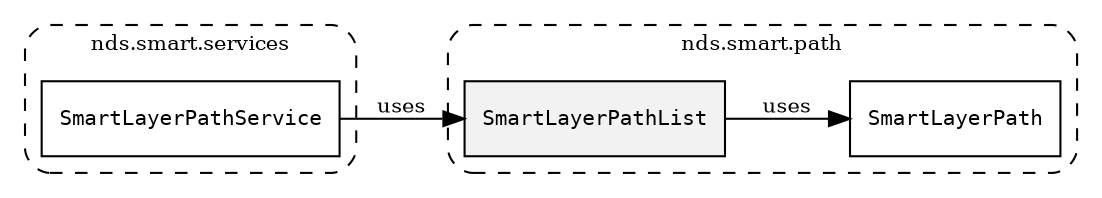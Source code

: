 /**
 * This dot file creates symbol collaboration diagram for SmartLayerPathList.
 */
digraph ZSERIO
{
    node [shape=box, fontsize=10];
    rankdir="LR";
    fontsize=10;
    tooltip="SmartLayerPathList collaboration diagram";

    subgraph "cluster_nds.smart.path"
    {
        style="dashed, rounded";
        label="nds.smart.path";
        tooltip="Package nds.smart.path";
        href="../../../content/packages/nds.smart.path.html#Package-nds-smart-path";
        target="_parent";

        "SmartLayerPathList" [style="filled", fillcolor="#0000000D", target="_parent", label=<<font face="monospace"><table align="center" border="0" cellspacing="0" cellpadding="0"><tr><td href="../../../content/packages/nds.smart.path.html#Structure-SmartLayerPathList" title="Structure defined in nds.smart.path">SmartLayerPathList</td></tr></table></font>>];
        "SmartLayerPath" [target="_parent", label=<<font face="monospace"><table align="center" border="0" cellspacing="0" cellpadding="0"><tr><td href="../../../content/packages/nds.smart.path.html#Structure-SmartLayerPath" title="Structure defined in nds.smart.path">SmartLayerPath</td></tr></table></font>>];
    }

    subgraph "cluster_nds.smart.services"
    {
        style="dashed, rounded";
        label="nds.smart.services";
        tooltip="Package nds.smart.services";
        href="../../../content/packages/nds.smart.services.html#Package-nds-smart-services";
        target="_parent";

        "SmartLayerPathService" [target="_parent", label=<<font face="monospace"><table align="center" border="0" cellspacing="0" cellpadding="0"><tr><td href="../../../content/packages/nds.smart.services.html#Service-SmartLayerPathService" title="Service defined in nds.smart.services">SmartLayerPathService</td></tr></table></font>>];
    }

    "SmartLayerPathList" -> "SmartLayerPath" [label="uses", fontsize=10];
    "SmartLayerPathService" -> "SmartLayerPathList" [label="uses", fontsize=10];
}
